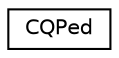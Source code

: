 digraph G
{
  edge [fontname="Helvetica",fontsize="10",labelfontname="Helvetica",labelfontsize="10"];
  node [fontname="Helvetica",fontsize="10",shape=record];
  rankdir=LR;
  Node1 [label="CQPed",height=0.2,width=0.4,color="black", fillcolor="white", style="filled",URL="$class_c_q_ped.html"];
}

